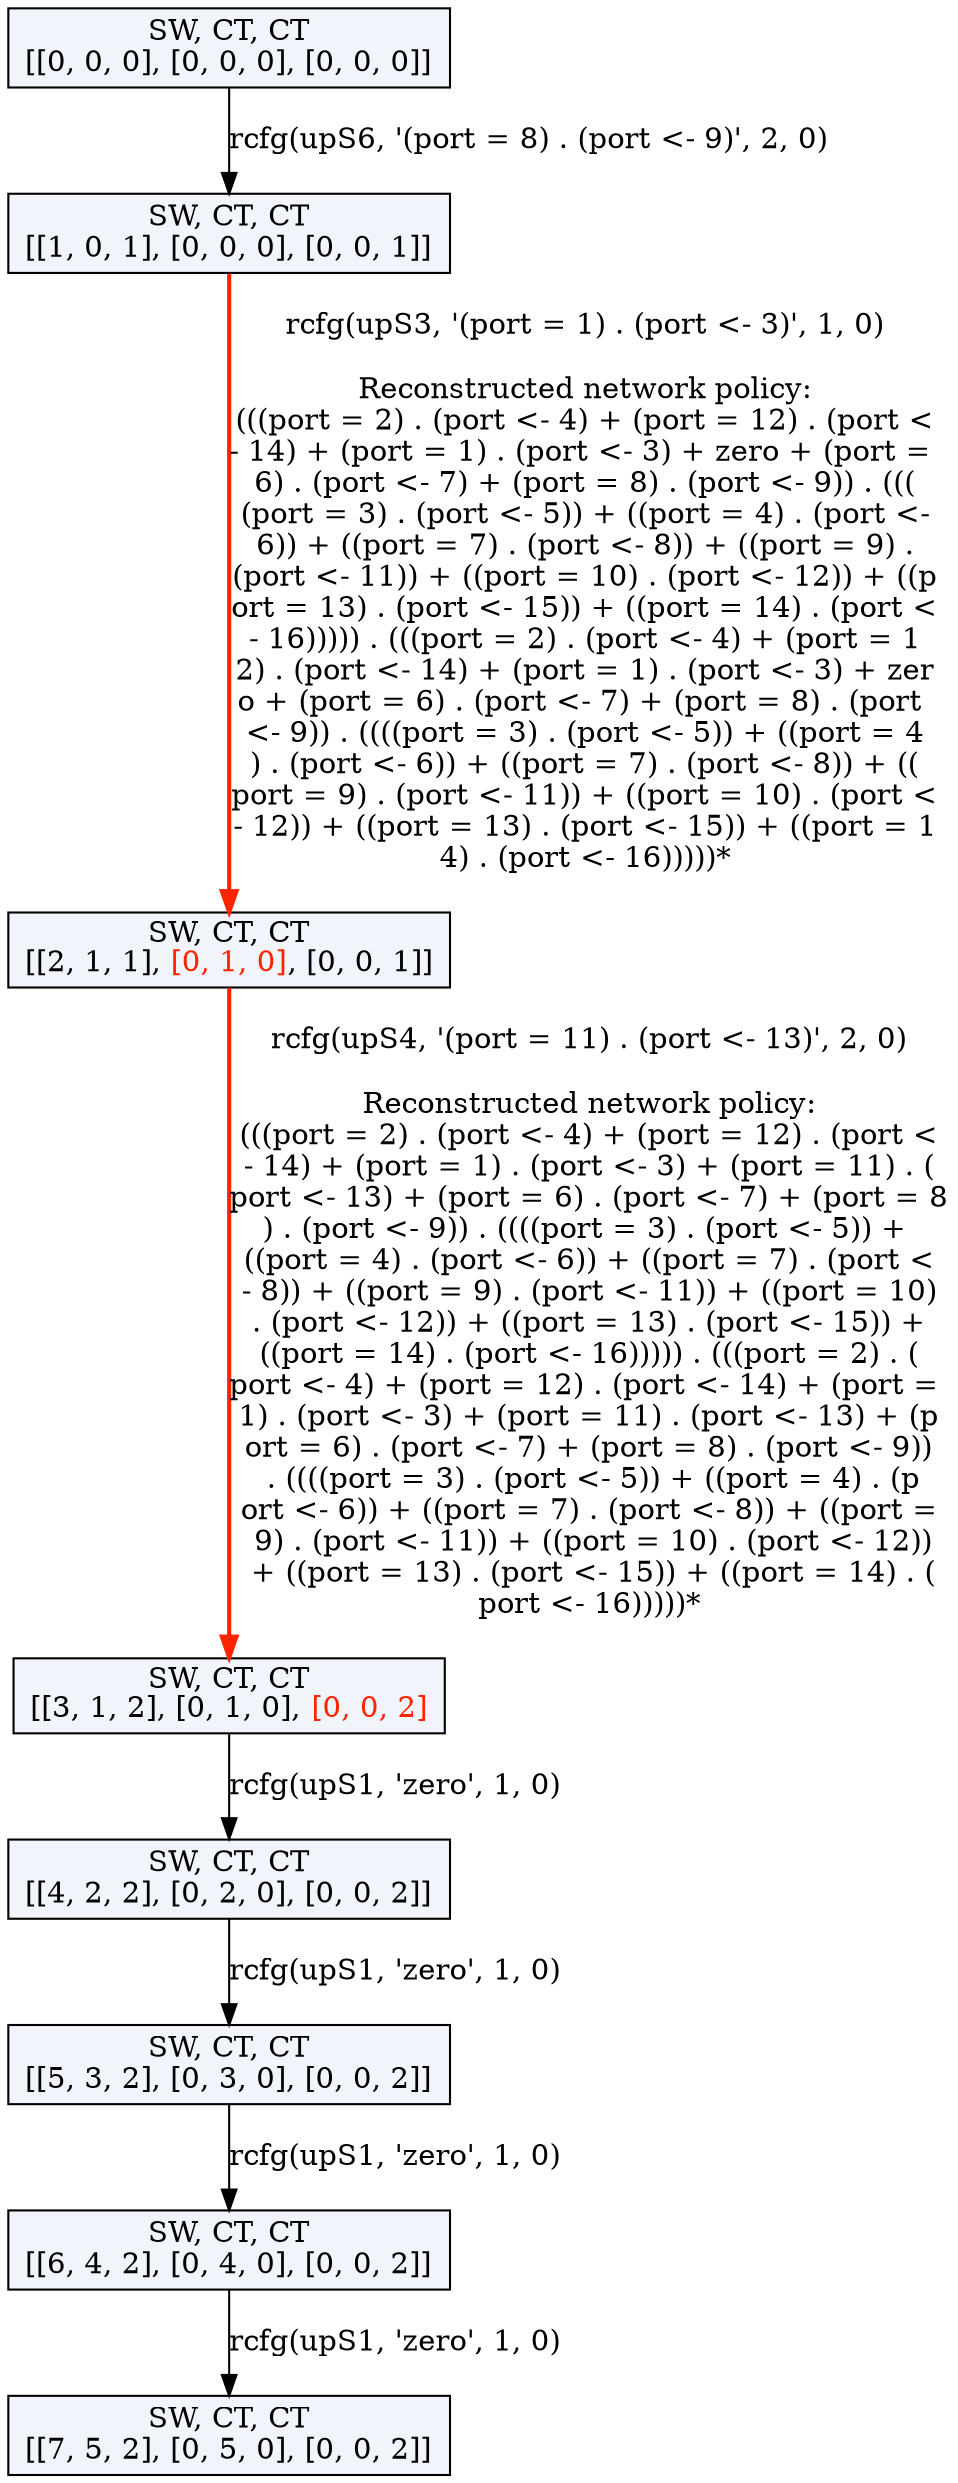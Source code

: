 digraph g {
n0 [label=<SW, CT, CT<br/>[[0, 0, 0], [0, 0, 0], [0, 0, 0]]>, shape=rectangle, style=filled, fillcolor="#F2F4FB"];
n1 [label=<SW, CT, CT<br/>[[1, 0, 1], [0, 0, 0], [0, 0, 1]]>, shape=rectangle, style=filled, fillcolor="#F2F4FB"];
n0 -> n1 [label="rcfg(upS6, '(port = 8) . (port <- 9)', 2, 0)", color="#000000", penwidth=1.0];
n2 [label=<SW, CT, CT<br/>[[2, 1, 1], <font color="#FF2400">[0, 1, 0]</font>, [0, 0, 1]]>, shape=rectangle, style=filled, fillcolor="#F2F4FB"];
n1 -> n2 [label="rcfg(upS3, '(port = 1) . (port <- 3)', 1, 0)

Reconstructed network policy:
(((port = 2) . (port <- 4) + (port = 12) . (port <
- 14) + (port = 1) . (port <- 3) + zero + (port = 
6) . (port <- 7) + (port = 8) . (port <- 9)) . (((
(port = 3) . (port <- 5)) + ((port = 4) . (port <-
 6)) + ((port = 7) . (port <- 8)) + ((port = 9) . 
(port <- 11)) + ((port = 10) . (port <- 12)) + ((p
ort = 13) . (port <- 15)) + ((port = 14) . (port <
- 16))))) . (((port = 2) . (port <- 4) + (port = 1
2) . (port <- 14) + (port = 1) . (port <- 3) + zer
o + (port = 6) . (port <- 7) + (port = 8) . (port 
<- 9)) . ((((port = 3) . (port <- 5)) + ((port = 4
) . (port <- 6)) + ((port = 7) . (port <- 8)) + ((
port = 9) . (port <- 11)) + ((port = 10) . (port <
- 12)) + ((port = 13) . (port <- 15)) + ((port = 1
4) . (port <- 16)))))*", color="#FF2400", penwidth=2.0];
n3 [label=<SW, CT, CT<br/>[[3, 1, 2], [0, 1, 0], <font color="#FF2400">[0, 0, 2]</font>]>, shape=rectangle, style=filled, fillcolor="#F2F4FB"];
n2 -> n3 [label="rcfg(upS4, '(port = 11) . (port <- 13)', 2, 0)

Reconstructed network policy:
(((port = 2) . (port <- 4) + (port = 12) . (port <
- 14) + (port = 1) . (port <- 3) + (port = 11) . (
port <- 13) + (port = 6) . (port <- 7) + (port = 8
) . (port <- 9)) . ((((port = 3) . (port <- 5)) + 
((port = 4) . (port <- 6)) + ((port = 7) . (port <
- 8)) + ((port = 9) . (port <- 11)) + ((port = 10)
 . (port <- 12)) + ((port = 13) . (port <- 15)) + 
((port = 14) . (port <- 16))))) . (((port = 2) . (
port <- 4) + (port = 12) . (port <- 14) + (port = 
1) . (port <- 3) + (port = 11) . (port <- 13) + (p
ort = 6) . (port <- 7) + (port = 8) . (port <- 9))
 . ((((port = 3) . (port <- 5)) + ((port = 4) . (p
ort <- 6)) + ((port = 7) . (port <- 8)) + ((port =
 9) . (port <- 11)) + ((port = 10) . (port <- 12))
 + ((port = 13) . (port <- 15)) + ((port = 14) . (
port <- 16)))))*", color="#FF2400", penwidth=2.0];
n4 [label=<SW, CT, CT<br/>[[4, 2, 2], [0, 2, 0], [0, 0, 2]]>, shape=rectangle, style=filled, fillcolor="#F2F4FB"];
n3 -> n4 [label="rcfg(upS1, 'zero', 1, 0)", color="#000000", penwidth=1.0];
n5 [label=<SW, CT, CT<br/>[[5, 3, 2], [0, 3, 0], [0, 0, 2]]>, shape=rectangle, style=filled, fillcolor="#F2F4FB"];
n4 -> n5 [label="rcfg(upS1, 'zero', 1, 0)", color="#000000", penwidth=1.0];
n6 [label=<SW, CT, CT<br/>[[6, 4, 2], [0, 4, 0], [0, 0, 2]]>, shape=rectangle, style=filled, fillcolor="#F2F4FB"];
n5 -> n6 [label="rcfg(upS1, 'zero', 1, 0)", color="#000000", penwidth=1.0];
n7 [label=<SW, CT, CT<br/>[[7, 5, 2], [0, 5, 0], [0, 0, 2]]>, shape=rectangle, style=filled, fillcolor="#F2F4FB"];
n6 -> n7 [label="rcfg(upS1, 'zero', 1, 0)", color="#000000", penwidth=1.0];
}